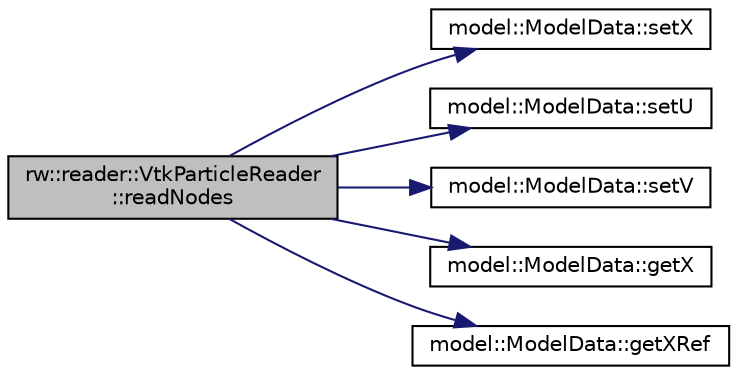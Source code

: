 digraph "rw::reader::VtkParticleReader::readNodes"
{
  edge [fontname="Helvetica",fontsize="10",labelfontname="Helvetica",labelfontsize="10"];
  node [fontname="Helvetica",fontsize="10",shape=record];
  rankdir="LR";
  Node0 [label="rw::reader::VtkParticleReader\l::readNodes",height=0.2,width=0.4,color="black", fillcolor="grey75", style="filled", fontcolor="black"];
  Node0 -> Node1 [color="midnightblue",fontsize="10",style="solid",fontname="Helvetica"];
  Node1 [label="model::ModelData::setX",height=0.2,width=0.4,color="black", fillcolor="white", style="filled",URL="$classmodel_1_1ModelData.html#af893a0d9703e1cd1c6017bd049b6207c",tooltip="Set current coordinate of the node. "];
  Node0 -> Node2 [color="midnightblue",fontsize="10",style="solid",fontname="Helvetica"];
  Node2 [label="model::ModelData::setU",height=0.2,width=0.4,color="black", fillcolor="white", style="filled",URL="$classmodel_1_1ModelData.html#a4835860d24796e5536fd106b7e97a44b",tooltip="Set displacement of the node. "];
  Node0 -> Node3 [color="midnightblue",fontsize="10",style="solid",fontname="Helvetica"];
  Node3 [label="model::ModelData::setV",height=0.2,width=0.4,color="black", fillcolor="white", style="filled",URL="$classmodel_1_1ModelData.html#a70d6f1627b471eb7ad774f4c11ba60ea",tooltip="Set velocity of the node. "];
  Node0 -> Node4 [color="midnightblue",fontsize="10",style="solid",fontname="Helvetica"];
  Node4 [label="model::ModelData::getX",height=0.2,width=0.4,color="black", fillcolor="white", style="filled",URL="$classmodel_1_1ModelData.html#a9eccfb9288e329b756edbe645d80f6b9",tooltip="Get current coordinate of the node. "];
  Node0 -> Node5 [color="midnightblue",fontsize="10",style="solid",fontname="Helvetica"];
  Node5 [label="model::ModelData::getXRef",height=0.2,width=0.4,color="black", fillcolor="white", style="filled",URL="$classmodel_1_1ModelData.html#adce80dd996e28dad07fcd2126cecfe84",tooltip="Get reference coordinate of the node. "];
}
